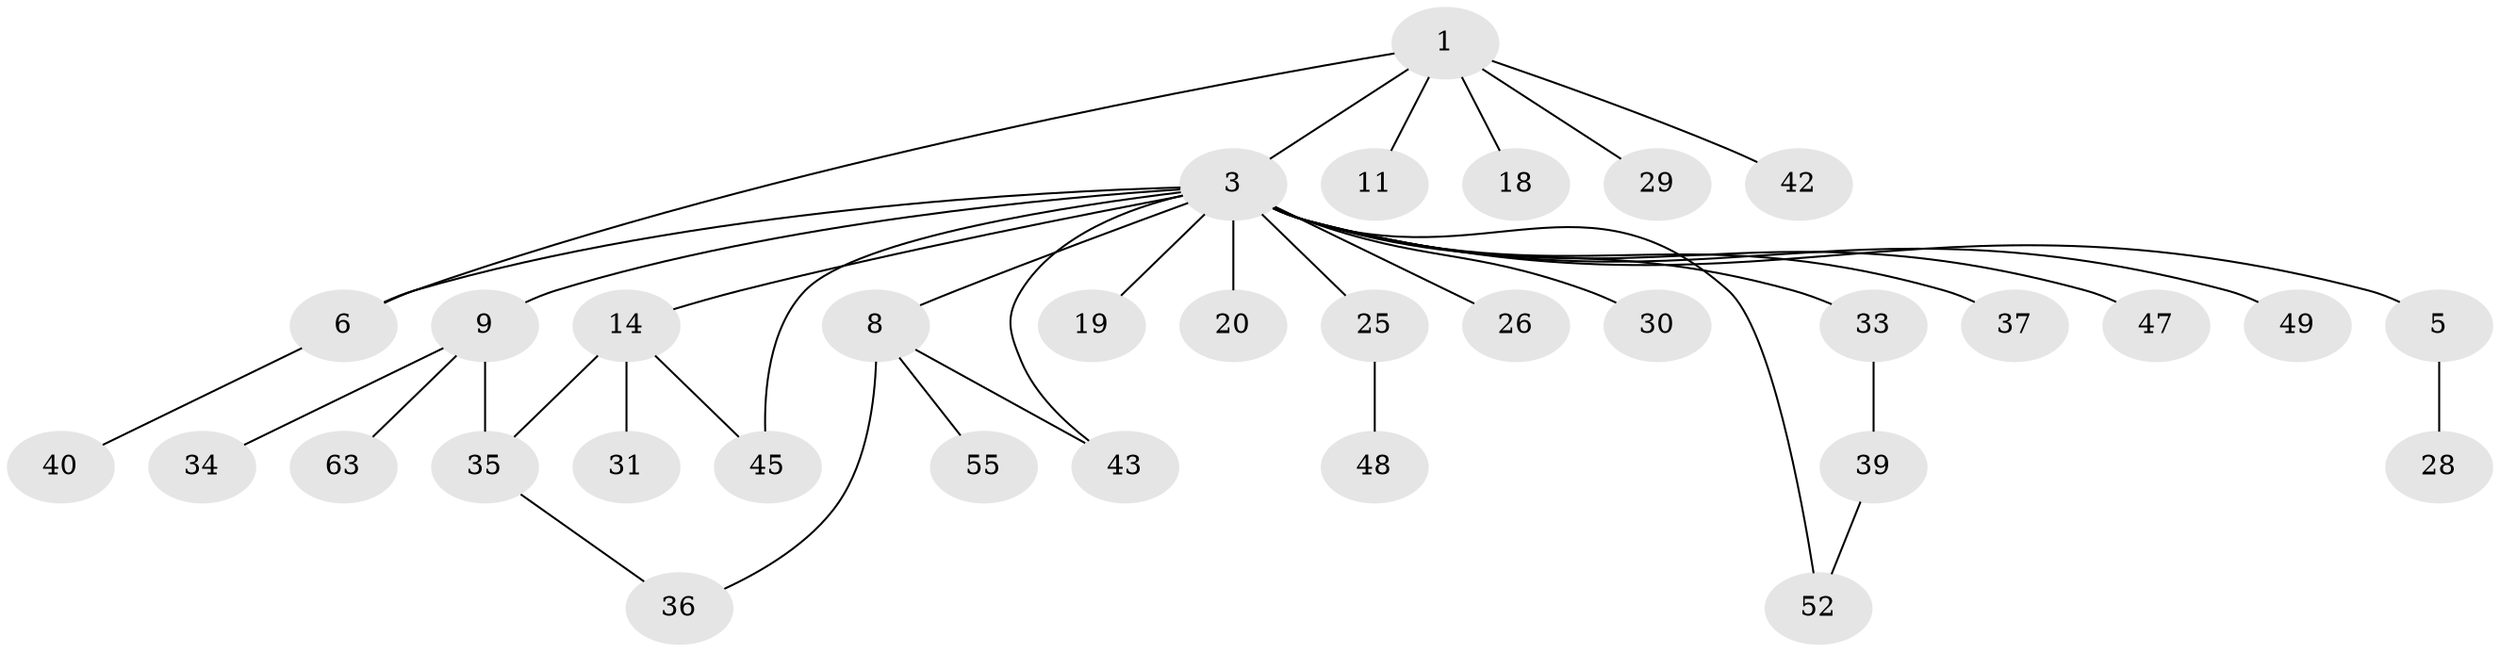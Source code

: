// original degree distribution, {4: 0.12121212121212122, 8: 0.015151515151515152, 9: 0.015151515151515152, 2: 0.22727272727272727, 3: 0.18181818181818182, 5: 0.030303030303030304, 1: 0.4090909090909091}
// Generated by graph-tools (version 1.1) at 2025/13/03/09/25 04:13:19]
// undirected, 33 vertices, 38 edges
graph export_dot {
graph [start="1"]
  node [color=gray90,style=filled];
  1 [super="+2+21+10+41"];
  3 [super="+4+38+17+23+7+12+24"];
  5;
  6;
  8 [super="+46"];
  9;
  11;
  14 [super="+22+16"];
  18;
  19;
  20;
  25;
  26;
  28;
  29;
  30;
  31;
  33;
  34;
  35 [super="+50"];
  36 [super="+54+60"];
  37;
  39 [super="+59"];
  40;
  42 [super="+44"];
  43;
  45 [super="+66"];
  47 [super="+65"];
  48;
  49 [super="+58"];
  52 [super="+61+64"];
  55;
  63;
  1 -- 3;
  1 -- 18;
  1 -- 11;
  1 -- 6;
  1 -- 42;
  1 -- 29;
  3 -- 5;
  3 -- 6;
  3 -- 8;
  3 -- 14;
  3 -- 19;
  3 -- 52;
  3 -- 25;
  3 -- 26;
  3 -- 20 [weight=3];
  3 -- 43;
  3 -- 30;
  3 -- 9;
  3 -- 33;
  3 -- 47;
  3 -- 37;
  3 -- 49 [weight=2];
  3 -- 45;
  5 -- 28;
  6 -- 40;
  8 -- 43;
  8 -- 36;
  8 -- 55;
  9 -- 34;
  9 -- 35;
  9 -- 63;
  14 -- 35 [weight=2];
  14 -- 45;
  14 -- 31;
  25 -- 48;
  33 -- 39;
  35 -- 36;
  39 -- 52;
}
